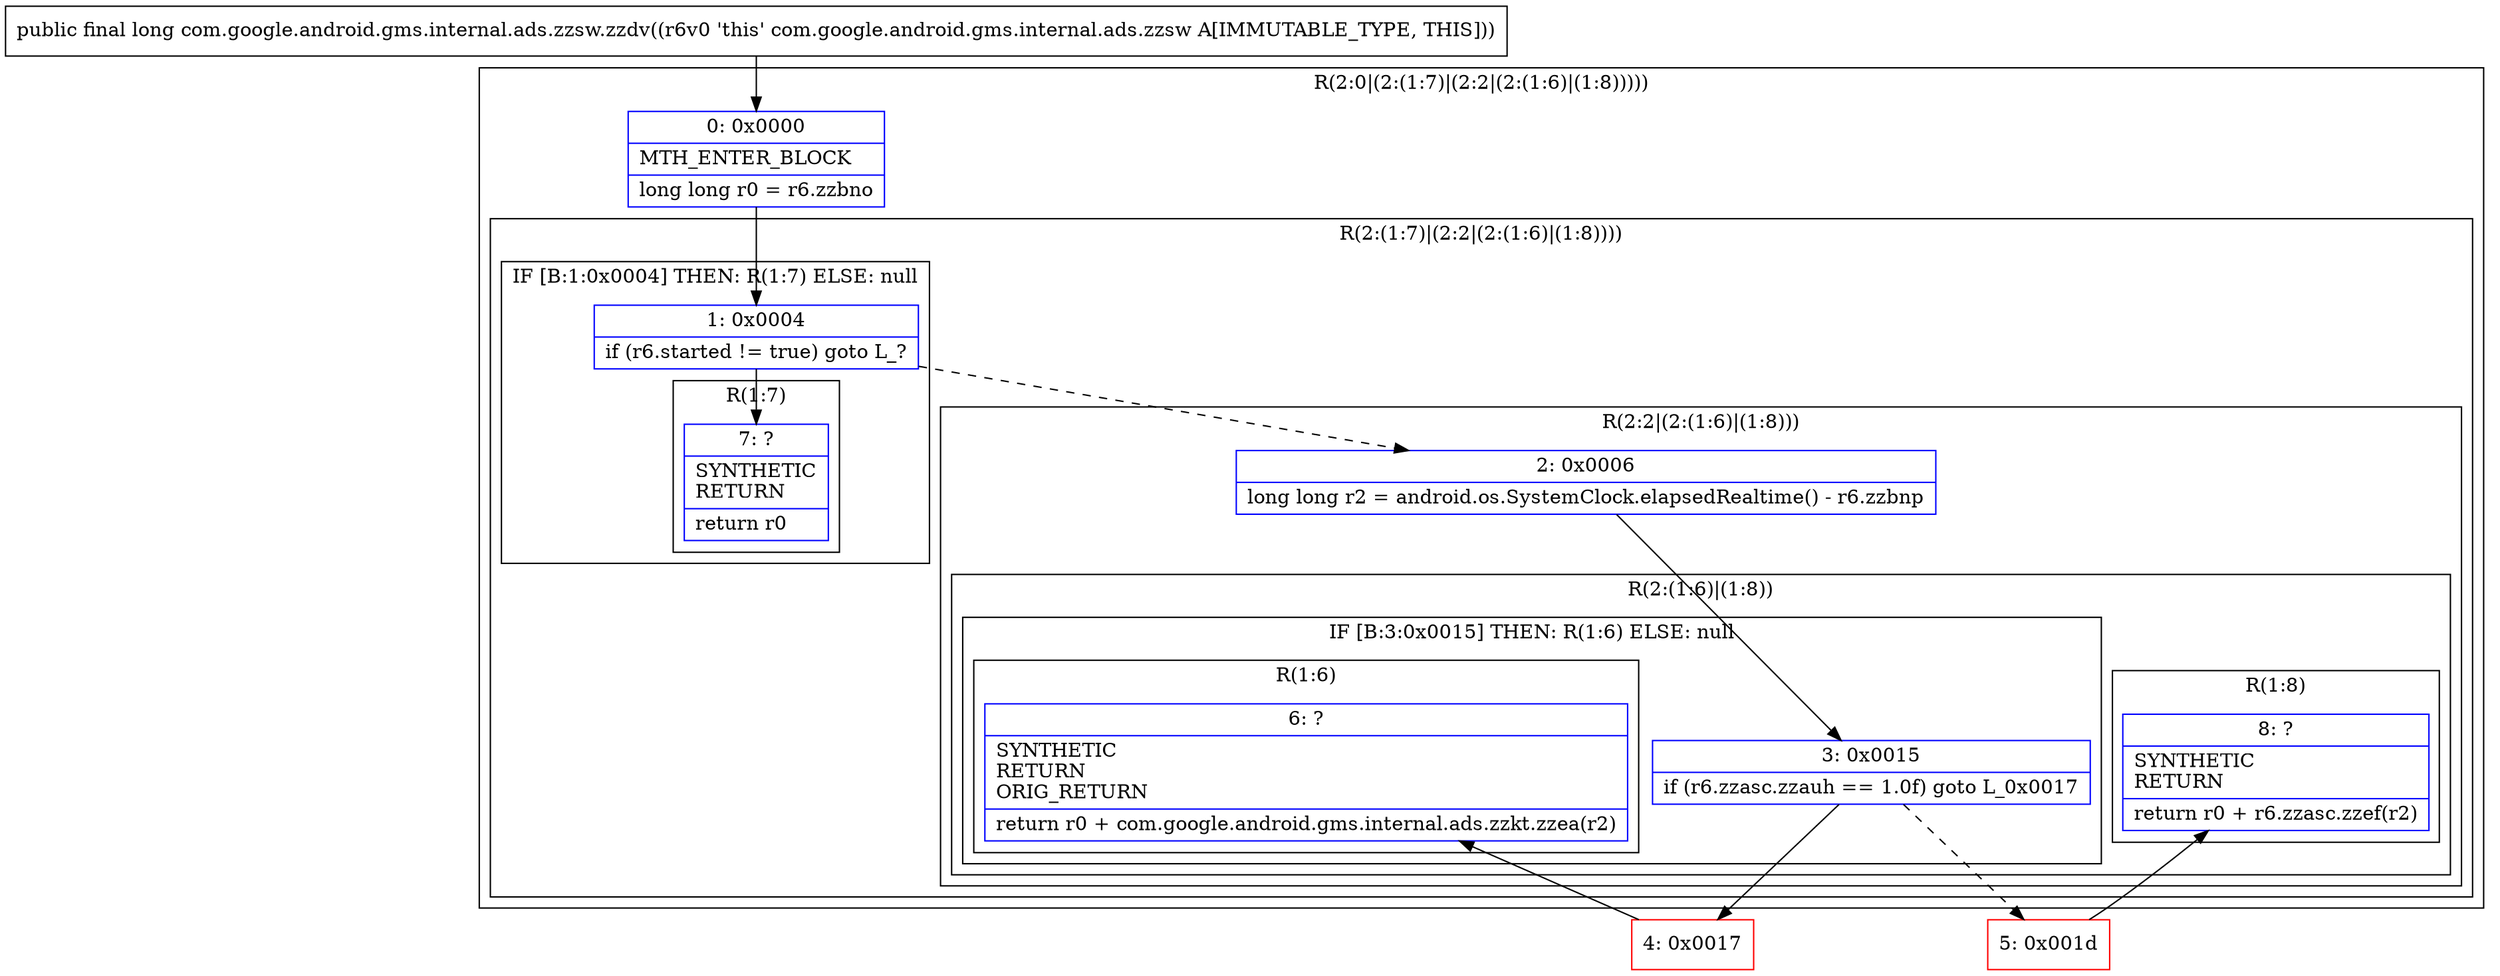 digraph "CFG forcom.google.android.gms.internal.ads.zzsw.zzdv()J" {
subgraph cluster_Region_1441229704 {
label = "R(2:0|(2:(1:7)|(2:2|(2:(1:6)|(1:8)))))";
node [shape=record,color=blue];
Node_0 [shape=record,label="{0\:\ 0x0000|MTH_ENTER_BLOCK\l|long long r0 = r6.zzbno\l}"];
subgraph cluster_Region_1606574867 {
label = "R(2:(1:7)|(2:2|(2:(1:6)|(1:8))))";
node [shape=record,color=blue];
subgraph cluster_IfRegion_833432170 {
label = "IF [B:1:0x0004] THEN: R(1:7) ELSE: null";
node [shape=record,color=blue];
Node_1 [shape=record,label="{1\:\ 0x0004|if (r6.started != true) goto L_?\l}"];
subgraph cluster_Region_433559749 {
label = "R(1:7)";
node [shape=record,color=blue];
Node_7 [shape=record,label="{7\:\ ?|SYNTHETIC\lRETURN\l|return r0\l}"];
}
}
subgraph cluster_Region_738368815 {
label = "R(2:2|(2:(1:6)|(1:8)))";
node [shape=record,color=blue];
Node_2 [shape=record,label="{2\:\ 0x0006|long long r2 = android.os.SystemClock.elapsedRealtime() \- r6.zzbnp\l}"];
subgraph cluster_Region_1734763170 {
label = "R(2:(1:6)|(1:8))";
node [shape=record,color=blue];
subgraph cluster_IfRegion_770539661 {
label = "IF [B:3:0x0015] THEN: R(1:6) ELSE: null";
node [shape=record,color=blue];
Node_3 [shape=record,label="{3\:\ 0x0015|if (r6.zzasc.zzauh == 1.0f) goto L_0x0017\l}"];
subgraph cluster_Region_1721993788 {
label = "R(1:6)";
node [shape=record,color=blue];
Node_6 [shape=record,label="{6\:\ ?|SYNTHETIC\lRETURN\lORIG_RETURN\l|return r0 + com.google.android.gms.internal.ads.zzkt.zzea(r2)\l}"];
}
}
subgraph cluster_Region_1112999366 {
label = "R(1:8)";
node [shape=record,color=blue];
Node_8 [shape=record,label="{8\:\ ?|SYNTHETIC\lRETURN\l|return r0 + r6.zzasc.zzef(r2)\l}"];
}
}
}
}
}
Node_4 [shape=record,color=red,label="{4\:\ 0x0017}"];
Node_5 [shape=record,color=red,label="{5\:\ 0x001d}"];
MethodNode[shape=record,label="{public final long com.google.android.gms.internal.ads.zzsw.zzdv((r6v0 'this' com.google.android.gms.internal.ads.zzsw A[IMMUTABLE_TYPE, THIS])) }"];
MethodNode -> Node_0;
Node_0 -> Node_1;
Node_1 -> Node_2[style=dashed];
Node_1 -> Node_7;
Node_2 -> Node_3;
Node_3 -> Node_4;
Node_3 -> Node_5[style=dashed];
Node_4 -> Node_6;
Node_5 -> Node_8;
}

